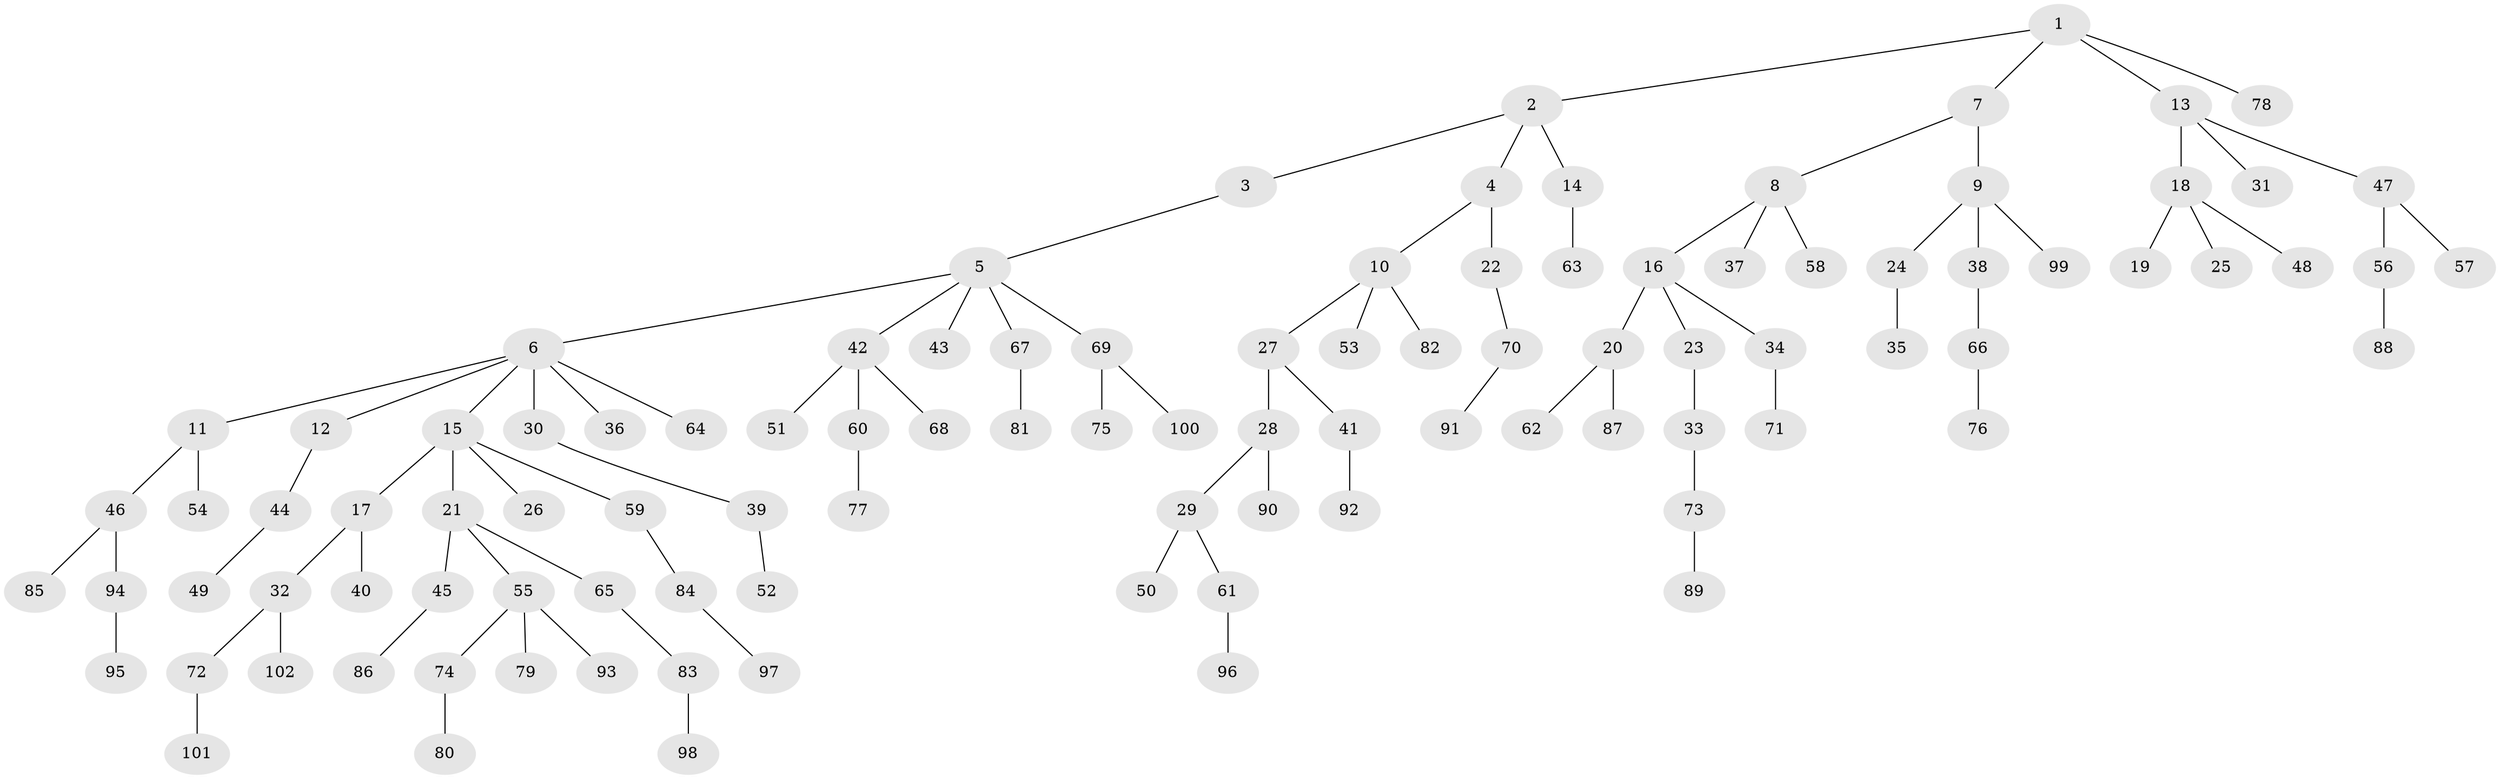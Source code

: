 // Generated by graph-tools (version 1.1) at 2025/37/03/09/25 02:37:07]
// undirected, 102 vertices, 101 edges
graph export_dot {
graph [start="1"]
  node [color=gray90,style=filled];
  1;
  2;
  3;
  4;
  5;
  6;
  7;
  8;
  9;
  10;
  11;
  12;
  13;
  14;
  15;
  16;
  17;
  18;
  19;
  20;
  21;
  22;
  23;
  24;
  25;
  26;
  27;
  28;
  29;
  30;
  31;
  32;
  33;
  34;
  35;
  36;
  37;
  38;
  39;
  40;
  41;
  42;
  43;
  44;
  45;
  46;
  47;
  48;
  49;
  50;
  51;
  52;
  53;
  54;
  55;
  56;
  57;
  58;
  59;
  60;
  61;
  62;
  63;
  64;
  65;
  66;
  67;
  68;
  69;
  70;
  71;
  72;
  73;
  74;
  75;
  76;
  77;
  78;
  79;
  80;
  81;
  82;
  83;
  84;
  85;
  86;
  87;
  88;
  89;
  90;
  91;
  92;
  93;
  94;
  95;
  96;
  97;
  98;
  99;
  100;
  101;
  102;
  1 -- 2;
  1 -- 7;
  1 -- 13;
  1 -- 78;
  2 -- 3;
  2 -- 4;
  2 -- 14;
  3 -- 5;
  4 -- 10;
  4 -- 22;
  5 -- 6;
  5 -- 42;
  5 -- 43;
  5 -- 67;
  5 -- 69;
  6 -- 11;
  6 -- 12;
  6 -- 15;
  6 -- 30;
  6 -- 36;
  6 -- 64;
  7 -- 8;
  7 -- 9;
  8 -- 16;
  8 -- 37;
  8 -- 58;
  9 -- 24;
  9 -- 38;
  9 -- 99;
  10 -- 27;
  10 -- 53;
  10 -- 82;
  11 -- 46;
  11 -- 54;
  12 -- 44;
  13 -- 18;
  13 -- 31;
  13 -- 47;
  14 -- 63;
  15 -- 17;
  15 -- 21;
  15 -- 26;
  15 -- 59;
  16 -- 20;
  16 -- 23;
  16 -- 34;
  17 -- 32;
  17 -- 40;
  18 -- 19;
  18 -- 25;
  18 -- 48;
  20 -- 62;
  20 -- 87;
  21 -- 45;
  21 -- 55;
  21 -- 65;
  22 -- 70;
  23 -- 33;
  24 -- 35;
  27 -- 28;
  27 -- 41;
  28 -- 29;
  28 -- 90;
  29 -- 50;
  29 -- 61;
  30 -- 39;
  32 -- 72;
  32 -- 102;
  33 -- 73;
  34 -- 71;
  38 -- 66;
  39 -- 52;
  41 -- 92;
  42 -- 51;
  42 -- 60;
  42 -- 68;
  44 -- 49;
  45 -- 86;
  46 -- 85;
  46 -- 94;
  47 -- 56;
  47 -- 57;
  55 -- 74;
  55 -- 79;
  55 -- 93;
  56 -- 88;
  59 -- 84;
  60 -- 77;
  61 -- 96;
  65 -- 83;
  66 -- 76;
  67 -- 81;
  69 -- 75;
  69 -- 100;
  70 -- 91;
  72 -- 101;
  73 -- 89;
  74 -- 80;
  83 -- 98;
  84 -- 97;
  94 -- 95;
}
